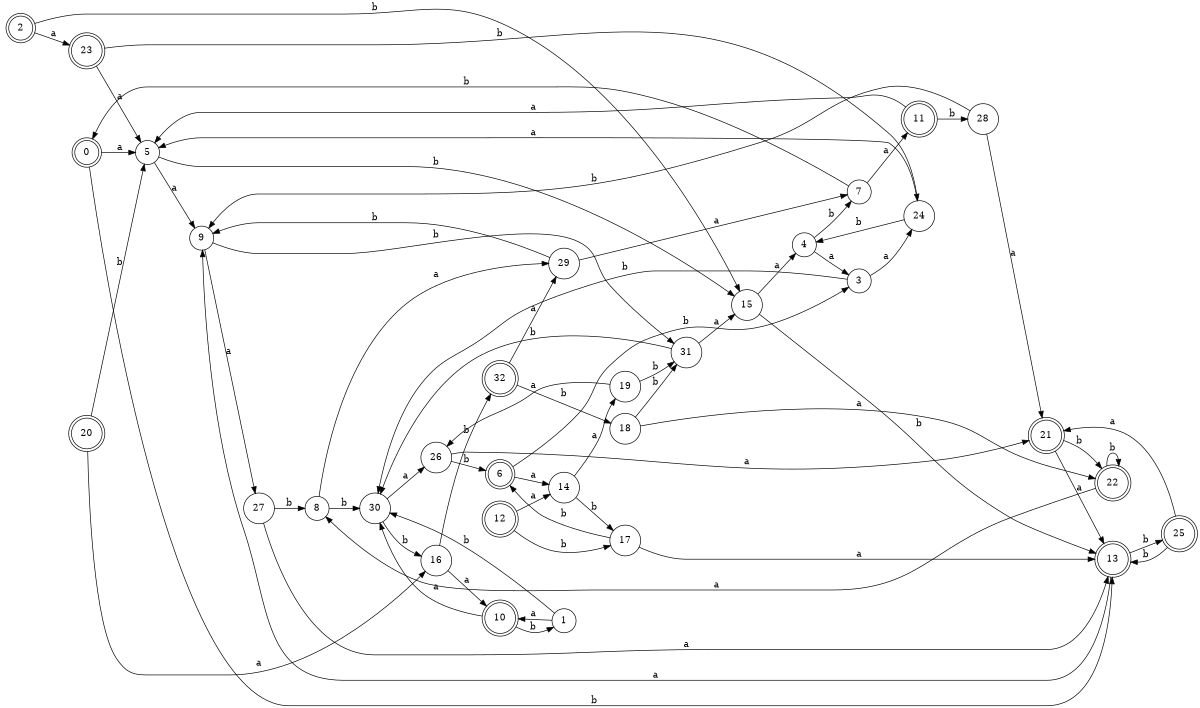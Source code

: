 digraph n27_2 {
__start0 [label="" shape="none"];

rankdir=LR;
size="8,5";

s0 [style="rounded,filled", color="black", fillcolor="white" shape="doublecircle", label="0"];
s1 [style="filled", color="black", fillcolor="white" shape="circle", label="1"];
s2 [style="rounded,filled", color="black", fillcolor="white" shape="doublecircle", label="2"];
s3 [style="filled", color="black", fillcolor="white" shape="circle", label="3"];
s4 [style="filled", color="black", fillcolor="white" shape="circle", label="4"];
s5 [style="filled", color="black", fillcolor="white" shape="circle", label="5"];
s6 [style="rounded,filled", color="black", fillcolor="white" shape="doublecircle", label="6"];
s7 [style="filled", color="black", fillcolor="white" shape="circle", label="7"];
s8 [style="filled", color="black", fillcolor="white" shape="circle", label="8"];
s9 [style="filled", color="black", fillcolor="white" shape="circle", label="9"];
s10 [style="rounded,filled", color="black", fillcolor="white" shape="doublecircle", label="10"];
s11 [style="rounded,filled", color="black", fillcolor="white" shape="doublecircle", label="11"];
s12 [style="rounded,filled", color="black", fillcolor="white" shape="doublecircle", label="12"];
s13 [style="rounded,filled", color="black", fillcolor="white" shape="doublecircle", label="13"];
s14 [style="filled", color="black", fillcolor="white" shape="circle", label="14"];
s15 [style="filled", color="black", fillcolor="white" shape="circle", label="15"];
s16 [style="filled", color="black", fillcolor="white" shape="circle", label="16"];
s17 [style="filled", color="black", fillcolor="white" shape="circle", label="17"];
s18 [style="filled", color="black", fillcolor="white" shape="circle", label="18"];
s19 [style="filled", color="black", fillcolor="white" shape="circle", label="19"];
s20 [style="rounded,filled", color="black", fillcolor="white" shape="doublecircle", label="20"];
s21 [style="rounded,filled", color="black", fillcolor="white" shape="doublecircle", label="21"];
s22 [style="rounded,filled", color="black", fillcolor="white" shape="doublecircle", label="22"];
s23 [style="rounded,filled", color="black", fillcolor="white" shape="doublecircle", label="23"];
s24 [style="filled", color="black", fillcolor="white" shape="circle", label="24"];
s25 [style="rounded,filled", color="black", fillcolor="white" shape="doublecircle", label="25"];
s26 [style="filled", color="black", fillcolor="white" shape="circle", label="26"];
s27 [style="filled", color="black", fillcolor="white" shape="circle", label="27"];
s28 [style="filled", color="black", fillcolor="white" shape="circle", label="28"];
s29 [style="filled", color="black", fillcolor="white" shape="circle", label="29"];
s30 [style="filled", color="black", fillcolor="white" shape="circle", label="30"];
s31 [style="filled", color="black", fillcolor="white" shape="circle", label="31"];
s32 [style="rounded,filled", color="black", fillcolor="white" shape="doublecircle", label="32"];
s0 -> s5 [label="a"];
s0 -> s13 [label="b"];
s1 -> s10 [label="a"];
s1 -> s30 [label="b"];
s2 -> s23 [label="a"];
s2 -> s15 [label="b"];
s3 -> s24 [label="a"];
s3 -> s30 [label="b"];
s4 -> s3 [label="a"];
s4 -> s7 [label="b"];
s5 -> s9 [label="a"];
s5 -> s15 [label="b"];
s6 -> s14 [label="a"];
s6 -> s3 [label="b"];
s7 -> s11 [label="a"];
s7 -> s0 [label="b"];
s8 -> s29 [label="a"];
s8 -> s30 [label="b"];
s9 -> s27 [label="a"];
s9 -> s31 [label="b"];
s10 -> s30 [label="a"];
s10 -> s1 [label="b"];
s11 -> s5 [label="a"];
s11 -> s28 [label="b"];
s12 -> s14 [label="a"];
s12 -> s17 [label="b"];
s13 -> s9 [label="a"];
s13 -> s25 [label="b"];
s14 -> s19 [label="a"];
s14 -> s17 [label="b"];
s15 -> s4 [label="a"];
s15 -> s13 [label="b"];
s16 -> s10 [label="a"];
s16 -> s32 [label="b"];
s17 -> s13 [label="a"];
s17 -> s6 [label="b"];
s18 -> s22 [label="a"];
s18 -> s31 [label="b"];
s19 -> s26 [label="a"];
s19 -> s31 [label="b"];
s20 -> s16 [label="a"];
s20 -> s5 [label="b"];
s21 -> s13 [label="a"];
s21 -> s22 [label="b"];
s22 -> s8 [label="a"];
s22 -> s22 [label="b"];
s23 -> s5 [label="a"];
s23 -> s24 [label="b"];
s24 -> s5 [label="a"];
s24 -> s4 [label="b"];
s25 -> s21 [label="a"];
s25 -> s13 [label="b"];
s26 -> s21 [label="a"];
s26 -> s6 [label="b"];
s27 -> s13 [label="a"];
s27 -> s8 [label="b"];
s28 -> s21 [label="a"];
s28 -> s9 [label="b"];
s29 -> s7 [label="a"];
s29 -> s9 [label="b"];
s30 -> s26 [label="a"];
s30 -> s16 [label="b"];
s31 -> s15 [label="a"];
s31 -> s30 [label="b"];
s32 -> s29 [label="a"];
s32 -> s18 [label="b"];

}